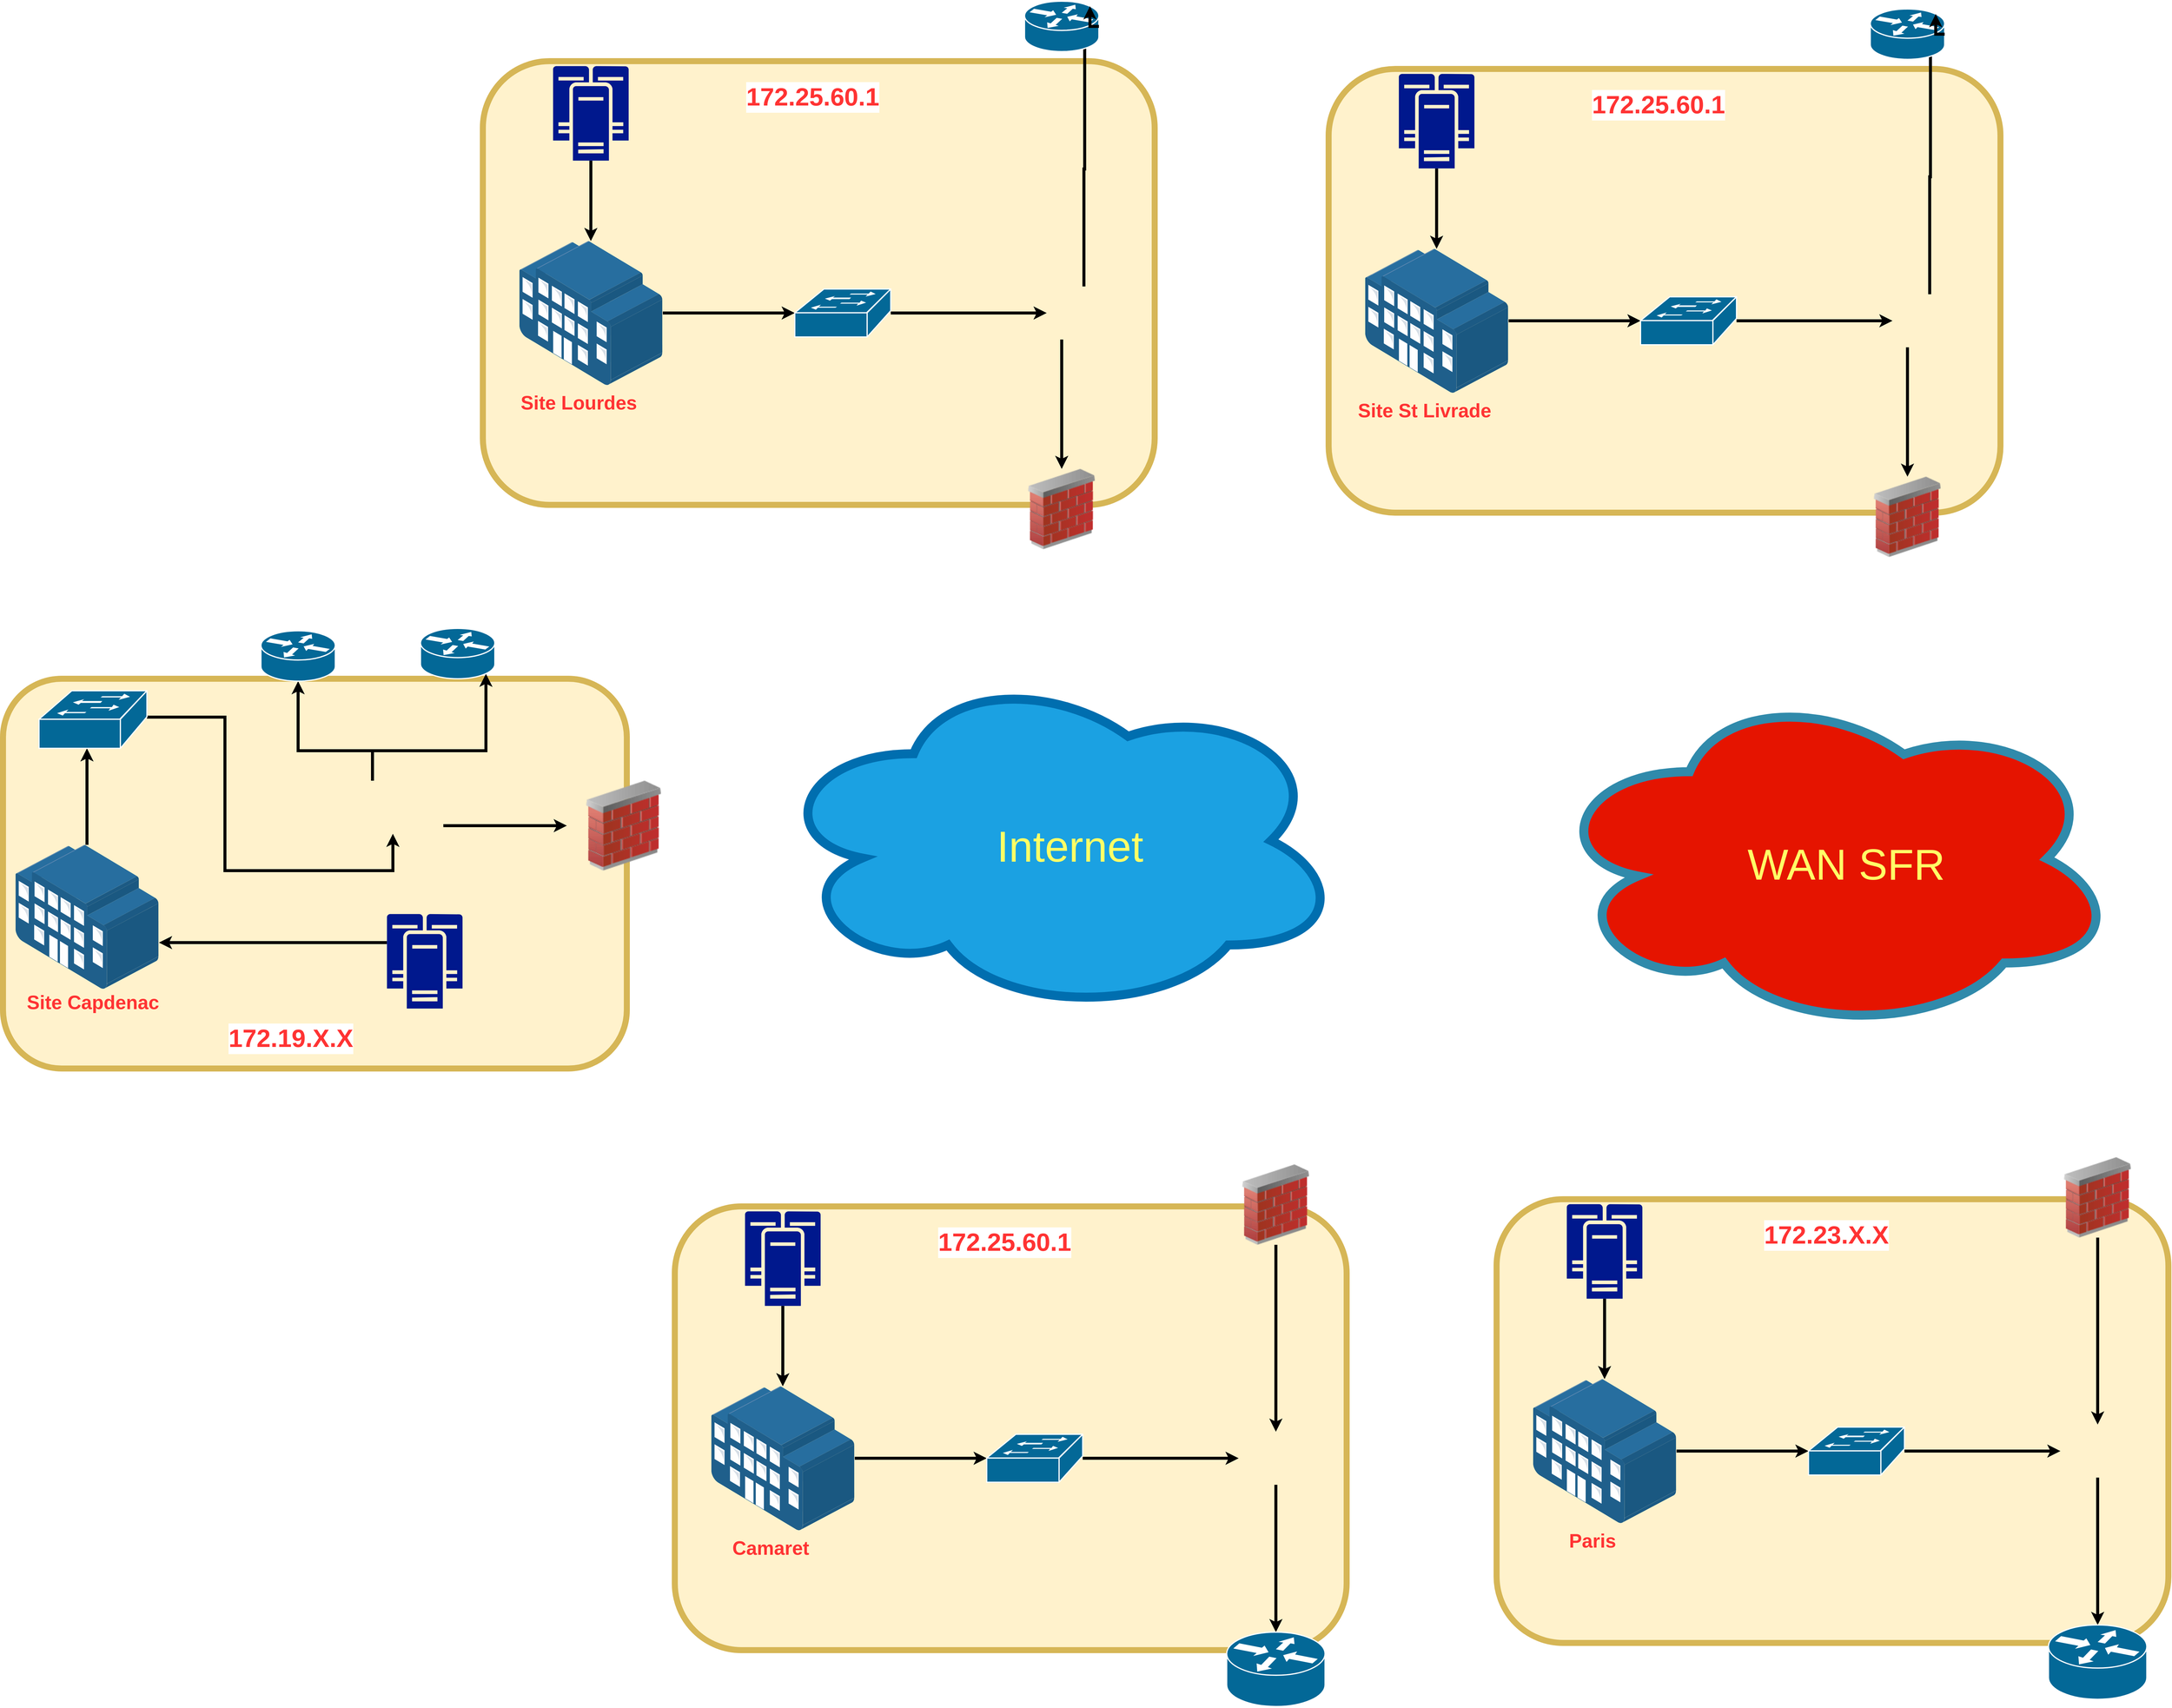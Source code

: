 <mxfile version="14.5.1" type="device"><diagram id="l2aKFoh6-Bn0gOPZ2l0T" name="Page-1"><mxGraphModel dx="3704" dy="3491" grid="1" gridSize="10" guides="1" tooltips="1" connect="1" arrows="1" fold="1" page="1" pageScale="1" pageWidth="1169" pageHeight="827" math="0" shadow="0"><root><mxCell id="0"/><mxCell id="1" parent="0"/><mxCell id="MeoReN63lovVgYWTJvPZ-53" value="" style="ellipse;shape=cloud;whiteSpace=wrap;html=1;fillColor=#e51400;strokeWidth=15;perimeterSpacing=10;fontColor=#ffffff;strokeColor=#308AAB;" vertex="1" parent="1"><mxGeometry x="2583.5" y="320" width="953" height="580" as="geometry"/></mxCell><mxCell id="xgIudTKWsbTS0p0rVDBy-1" value="" style="rounded=1;whiteSpace=wrap;html=1;fillColor=#fff2cc;strokeColor=#d6b656;strokeWidth=10;" parent="1" vertex="1"><mxGeometry x="10" y="310" width="1040" height="650" as="geometry"/></mxCell><mxCell id="xgIudTKWsbTS0p0rVDBy-3" value="" style="image;html=1;image=img/lib/clip_art/networking/Firewall_02_128x128.png;strokeWidth=10;" parent="1" vertex="1"><mxGeometry x="950" y="480" width="190" height="150" as="geometry"/></mxCell><mxCell id="xgIudTKWsbTS0p0rVDBy-13" style="edgeStyle=orthogonalEdgeStyle;rounded=0;orthogonalLoop=1;jettySize=auto;html=1;strokeWidth=5;" parent="1" source="xgIudTKWsbTS0p0rVDBy-4" target="xgIudTKWsbTS0p0rVDBy-5" edge="1"><mxGeometry relative="1" as="geometry"><Array as="points"><mxPoint x="150" y="470"/><mxPoint x="150" y="470"/></Array></mxGeometry></mxCell><mxCell id="xgIudTKWsbTS0p0rVDBy-4" value="" style="points=[];aspect=fixed;html=1;align=center;shadow=0;dashed=0;image;image=img/lib/allied_telesis/buildings/Large_Building.svg;strokeWidth=10;" parent="1" vertex="1"><mxGeometry x="30" y="587" width="240" height="240" as="geometry"/></mxCell><mxCell id="xgIudTKWsbTS0p0rVDBy-14" style="edgeStyle=orthogonalEdgeStyle;rounded=0;orthogonalLoop=1;jettySize=auto;html=1;strokeWidth=5;" parent="1" source="xgIudTKWsbTS0p0rVDBy-5" target="xgIudTKWsbTS0p0rVDBy-10" edge="1"><mxGeometry relative="1" as="geometry"><Array as="points"><mxPoint x="380" y="374"/><mxPoint x="380" y="630"/><mxPoint x="660" y="630"/></Array></mxGeometry></mxCell><mxCell id="xgIudTKWsbTS0p0rVDBy-5" value="" style="shape=mxgraph.cisco.switches.workgroup_switch;html=1;pointerEvents=1;dashed=0;fillColor=#036897;strokeColor=#ffffff;strokeWidth=2;verticalLabelPosition=bottom;verticalAlign=top;align=center;outlineConnect=0;" parent="1" vertex="1"><mxGeometry x="70" y="330" width="180" height="96" as="geometry"/></mxCell><mxCell id="xgIudTKWsbTS0p0rVDBy-8" value="&lt;font style=&quot;font-size: 32px&quot; color=&quot;#ff3333&quot;&gt;&lt;b&gt;Site Capdenac&lt;/b&gt;&lt;/font&gt;" style="text;html=1;strokeColor=none;fillColor=none;align=center;verticalAlign=middle;whiteSpace=wrap;rounded=0;" parent="1" vertex="1"><mxGeometry x="10" y="840" width="300" height="20" as="geometry"/></mxCell><mxCell id="xgIudTKWsbTS0p0rVDBy-56" style="edgeStyle=orthogonalEdgeStyle;rounded=0;orthogonalLoop=1;jettySize=auto;html=1;entryX=0.5;entryY=1;entryDx=0;entryDy=0;entryPerimeter=0;strokeWidth=5;" parent="1" source="xgIudTKWsbTS0p0rVDBy-10" target="xgIudTKWsbTS0p0rVDBy-17" edge="1"><mxGeometry relative="1" as="geometry"><Array as="points"><mxPoint x="626" y="430"/><mxPoint x="502" y="430"/></Array></mxGeometry></mxCell><mxCell id="xgIudTKWsbTS0p0rVDBy-57" style="edgeStyle=orthogonalEdgeStyle;rounded=0;orthogonalLoop=1;jettySize=auto;html=1;entryX=0.88;entryY=0.9;entryDx=0;entryDy=0;entryPerimeter=0;strokeWidth=5;" parent="1" source="xgIudTKWsbTS0p0rVDBy-10" target="xgIudTKWsbTS0p0rVDBy-16" edge="1"><mxGeometry relative="1" as="geometry"><Array as="points"><mxPoint x="626" y="430"/><mxPoint x="815" y="430"/></Array></mxGeometry></mxCell><mxCell id="xgIudTKWsbTS0p0rVDBy-58" style="edgeStyle=orthogonalEdgeStyle;rounded=0;orthogonalLoop=1;jettySize=auto;html=1;strokeWidth=5;" parent="1" source="xgIudTKWsbTS0p0rVDBy-10" target="xgIudTKWsbTS0p0rVDBy-3" edge="1"><mxGeometry relative="1" as="geometry"><Array as="points"><mxPoint x="800" y="555"/><mxPoint x="800" y="555"/></Array></mxGeometry></mxCell><mxCell id="xgIudTKWsbTS0p0rVDBy-10" value="" style="shape=image;verticalLabelPosition=bottom;labelBackgroundColor=#ffffff;verticalAlign=top;aspect=fixed;imageAspect=0;image=https://blog.boll.ch/wp-content/uploads/2019/07/featuredimage-watchguard-transparent.png;" parent="1" vertex="1"><mxGeometry x="620" y="480" width="124.1" height="88.54" as="geometry"/></mxCell><mxCell id="xgIudTKWsbTS0p0rVDBy-12" style="edgeStyle=orthogonalEdgeStyle;rounded=0;orthogonalLoop=1;jettySize=auto;html=1;strokeWidth=5;" parent="1" source="xgIudTKWsbTS0p0rVDBy-11" target="xgIudTKWsbTS0p0rVDBy-4" edge="1"><mxGeometry relative="1" as="geometry"><Array as="points"><mxPoint x="490" y="750"/><mxPoint x="490" y="750"/></Array></mxGeometry></mxCell><mxCell id="xgIudTKWsbTS0p0rVDBy-11" value="" style="aspect=fixed;pointerEvents=1;shadow=0;dashed=0;html=1;strokeColor=none;labelPosition=center;verticalLabelPosition=bottom;verticalAlign=top;align=center;fillColor=#00188D;shape=mxgraph.mscae.enterprise.cluster_server" parent="1" vertex="1"><mxGeometry x="650" y="702.37" width="126.1" height="157.63" as="geometry"/></mxCell><mxCell id="xgIudTKWsbTS0p0rVDBy-16" value="" style="shape=mxgraph.cisco.routers.router;html=1;pointerEvents=1;dashed=0;fillColor=#036897;strokeColor=#ffffff;strokeWidth=2;verticalLabelPosition=bottom;verticalAlign=top;align=center;outlineConnect=0;" parent="1" vertex="1"><mxGeometry x="706" y="226" width="124" height="84" as="geometry"/></mxCell><mxCell id="xgIudTKWsbTS0p0rVDBy-17" value="" style="shape=mxgraph.cisco.routers.router;html=1;pointerEvents=1;dashed=0;fillColor=#036897;strokeColor=#ffffff;strokeWidth=2;verticalLabelPosition=bottom;verticalAlign=top;align=center;outlineConnect=0;" parent="1" vertex="1"><mxGeometry x="440" y="230" width="124" height="84" as="geometry"/></mxCell><mxCell id="xgIudTKWsbTS0p0rVDBy-21" value="&lt;font color=&quot;#ff3333&quot; size=&quot;1&quot;&gt;&lt;b style=&quot;font-size: 42px&quot;&gt;172.19.X.X&lt;/b&gt;&lt;/font&gt;" style="text;html=1;align=center;verticalAlign=middle;whiteSpace=wrap;rounded=0;labelBackgroundColor=#ffffff;" parent="1" vertex="1"><mxGeometry x="340" y="900" width="300" height="20" as="geometry"/></mxCell><mxCell id="xgIudTKWsbTS0p0rVDBy-37" value="" style="rounded=1;whiteSpace=wrap;html=1;fillColor=#fff2cc;strokeColor=#d6b656;strokeWidth=10;" parent="1" vertex="1"><mxGeometry x="810" y="-720" width="1120" height="740" as="geometry"/></mxCell><mxCell id="xgIudTKWsbTS0p0rVDBy-38" value="" style="image;html=1;image=img/lib/clip_art/networking/Firewall_02_128x128.png;strokeWidth=10;" parent="1" vertex="1"><mxGeometry x="1700" y="-40" width="150" height="134" as="geometry"/></mxCell><mxCell id="xgIudTKWsbTS0p0rVDBy-39" style="edgeStyle=orthogonalEdgeStyle;rounded=0;orthogonalLoop=1;jettySize=auto;html=1;strokeWidth=5;" parent="1" source="xgIudTKWsbTS0p0rVDBy-40" target="xgIudTKWsbTS0p0rVDBy-42" edge="1"><mxGeometry relative="1" as="geometry"/></mxCell><mxCell id="xgIudTKWsbTS0p0rVDBy-40" value="" style="points=[];aspect=fixed;html=1;align=center;shadow=0;dashed=0;image;image=img/lib/allied_telesis/buildings/Large_Building.svg;strokeWidth=10;" parent="1" vertex="1"><mxGeometry x="870" y="-420" width="240" height="240" as="geometry"/></mxCell><mxCell id="xgIudTKWsbTS0p0rVDBy-62" style="edgeStyle=orthogonalEdgeStyle;rounded=0;orthogonalLoop=1;jettySize=auto;html=1;entryX=0;entryY=0.5;entryDx=0;entryDy=0;strokeWidth=5;" parent="1" source="xgIudTKWsbTS0p0rVDBy-42" target="xgIudTKWsbTS0p0rVDBy-46" edge="1"><mxGeometry relative="1" as="geometry"/></mxCell><mxCell id="xgIudTKWsbTS0p0rVDBy-42" value="" style="shape=mxgraph.cisco.switches.workgroup_switch;html=1;pointerEvents=1;dashed=0;fillColor=#036897;strokeColor=#ffffff;strokeWidth=2;verticalLabelPosition=bottom;verticalAlign=top;align=center;outlineConnect=0;" parent="1" vertex="1"><mxGeometry x="1330" y="-340" width="160" height="80" as="geometry"/></mxCell><mxCell id="xgIudTKWsbTS0p0rVDBy-67" style="edgeStyle=orthogonalEdgeStyle;rounded=0;orthogonalLoop=1;jettySize=auto;html=1;strokeWidth=5;" parent="1" source="xgIudTKWsbTS0p0rVDBy-46" target="xgIudTKWsbTS0p0rVDBy-38" edge="1"><mxGeometry relative="1" as="geometry"><Array as="points"><mxPoint x="1775" y="-190"/><mxPoint x="1775" y="-190"/></Array></mxGeometry></mxCell><mxCell id="xgIudTKWsbTS0p0rVDBy-70" style="edgeStyle=orthogonalEdgeStyle;rounded=0;orthogonalLoop=1;jettySize=auto;html=1;entryX=0.809;entryY=0.635;entryDx=0;entryDy=0;entryPerimeter=0;strokeWidth=5;" parent="1" source="xgIudTKWsbTS0p0rVDBy-46" target="xgIudTKWsbTS0p0rVDBy-49" edge="1"><mxGeometry relative="1" as="geometry"/></mxCell><mxCell id="xgIudTKWsbTS0p0rVDBy-46" value="" style="shape=image;verticalLabelPosition=bottom;labelBackgroundColor=#ffffff;verticalAlign=top;aspect=fixed;imageAspect=0;image=https://blog.boll.ch/wp-content/uploads/2019/07/featuredimage-watchguard-transparent.png;" parent="1" vertex="1"><mxGeometry x="1750" y="-344.27" width="124.1" height="88.54" as="geometry"/></mxCell><mxCell id="xgIudTKWsbTS0p0rVDBy-59" style="edgeStyle=orthogonalEdgeStyle;rounded=0;orthogonalLoop=1;jettySize=auto;html=1;strokeWidth=5;" parent="1" source="xgIudTKWsbTS0p0rVDBy-48" target="xgIudTKWsbTS0p0rVDBy-40" edge="1"><mxGeometry relative="1" as="geometry"/></mxCell><mxCell id="xgIudTKWsbTS0p0rVDBy-48" value="" style="aspect=fixed;pointerEvents=1;shadow=0;dashed=0;html=1;strokeColor=none;labelPosition=center;verticalLabelPosition=bottom;verticalAlign=top;align=center;fillColor=#00188D;shape=mxgraph.mscae.enterprise.cluster_server" parent="1" vertex="1"><mxGeometry x="926.95" y="-711.81" width="126.1" height="157.63" as="geometry"/></mxCell><mxCell id="xgIudTKWsbTS0p0rVDBy-49" value="" style="shape=mxgraph.cisco.routers.router;html=1;pointerEvents=1;dashed=0;fillColor=#036897;strokeColor=#ffffff;strokeWidth=2;verticalLabelPosition=bottom;verticalAlign=top;align=center;outlineConnect=0;" parent="1" vertex="1"><mxGeometry x="1713" y="-820" width="124" height="84" as="geometry"/></mxCell><mxCell id="xgIudTKWsbTS0p0rVDBy-51" value="&lt;font color=&quot;#ff3333&quot; size=&quot;1&quot;&gt;&lt;b style=&quot;font-size: 42px&quot;&gt;172.25.60.1&lt;/b&gt;&lt;/font&gt;" style="text;html=1;strokeColor=none;fillColor=none;align=center;verticalAlign=middle;whiteSpace=wrap;rounded=0;labelBackgroundColor=#FFFFFF;" parent="1" vertex="1"><mxGeometry x="1210" y="-670" width="300" height="20" as="geometry"/></mxCell><mxCell id="xgIudTKWsbTS0p0rVDBy-52" value="&lt;font style=&quot;font-size: 32px&quot; color=&quot;#ff3333&quot;&gt;&lt;b&gt;Site Lourdes&lt;/b&gt;&lt;/font&gt;" style="text;html=1;strokeColor=none;fillColor=none;align=center;verticalAlign=middle;whiteSpace=wrap;rounded=0;" parent="1" vertex="1"><mxGeometry x="820" y="-160" width="300" height="20" as="geometry"/></mxCell><mxCell id="xgIudTKWsbTS0p0rVDBy-69" style="edgeStyle=orthogonalEdgeStyle;rounded=0;orthogonalLoop=1;jettySize=auto;html=1;exitX=1;exitY=0.5;exitDx=0;exitDy=0;exitPerimeter=0;entryX=0.88;entryY=0.1;entryDx=0;entryDy=0;entryPerimeter=0;strokeWidth=5;" parent="1" source="xgIudTKWsbTS0p0rVDBy-49" target="xgIudTKWsbTS0p0rVDBy-49" edge="1"><mxGeometry relative="1" as="geometry"/></mxCell><mxCell id="MeoReN63lovVgYWTJvPZ-1" value="" style="rounded=1;whiteSpace=wrap;html=1;fillColor=#fff2cc;strokeColor=#d6b656;strokeWidth=10;" vertex="1" parent="1"><mxGeometry x="2220" y="-707" width="1120" height="740" as="geometry"/></mxCell><mxCell id="MeoReN63lovVgYWTJvPZ-2" value="" style="image;html=1;image=img/lib/clip_art/networking/Firewall_02_128x128.png;strokeWidth=10;" vertex="1" parent="1"><mxGeometry x="3110" y="-27" width="150" height="134" as="geometry"/></mxCell><mxCell id="MeoReN63lovVgYWTJvPZ-3" style="edgeStyle=orthogonalEdgeStyle;rounded=0;orthogonalLoop=1;jettySize=auto;html=1;strokeWidth=5;" edge="1" parent="1" source="MeoReN63lovVgYWTJvPZ-4" target="MeoReN63lovVgYWTJvPZ-6"><mxGeometry relative="1" as="geometry"/></mxCell><mxCell id="MeoReN63lovVgYWTJvPZ-4" value="" style="points=[];aspect=fixed;html=1;align=center;shadow=0;dashed=0;image;image=img/lib/allied_telesis/buildings/Large_Building.svg;strokeWidth=10;" vertex="1" parent="1"><mxGeometry x="2280" y="-407" width="240" height="240" as="geometry"/></mxCell><mxCell id="MeoReN63lovVgYWTJvPZ-5" style="edgeStyle=orthogonalEdgeStyle;rounded=0;orthogonalLoop=1;jettySize=auto;html=1;entryX=0;entryY=0.5;entryDx=0;entryDy=0;strokeWidth=5;" edge="1" parent="1" source="MeoReN63lovVgYWTJvPZ-6" target="MeoReN63lovVgYWTJvPZ-9"><mxGeometry relative="1" as="geometry"/></mxCell><mxCell id="MeoReN63lovVgYWTJvPZ-6" value="" style="shape=mxgraph.cisco.switches.workgroup_switch;html=1;pointerEvents=1;dashed=0;fillColor=#036897;strokeColor=#ffffff;strokeWidth=2;verticalLabelPosition=bottom;verticalAlign=top;align=center;outlineConnect=0;" vertex="1" parent="1"><mxGeometry x="2740" y="-327" width="160" height="80" as="geometry"/></mxCell><mxCell id="MeoReN63lovVgYWTJvPZ-7" style="edgeStyle=orthogonalEdgeStyle;rounded=0;orthogonalLoop=1;jettySize=auto;html=1;strokeWidth=5;" edge="1" parent="1" source="MeoReN63lovVgYWTJvPZ-9" target="MeoReN63lovVgYWTJvPZ-2"><mxGeometry relative="1" as="geometry"><Array as="points"><mxPoint x="3185" y="-177"/><mxPoint x="3185" y="-177"/></Array></mxGeometry></mxCell><mxCell id="MeoReN63lovVgYWTJvPZ-8" style="edgeStyle=orthogonalEdgeStyle;rounded=0;orthogonalLoop=1;jettySize=auto;html=1;entryX=0.809;entryY=0.635;entryDx=0;entryDy=0;entryPerimeter=0;strokeWidth=5;" edge="1" parent="1" source="MeoReN63lovVgYWTJvPZ-9" target="MeoReN63lovVgYWTJvPZ-12"><mxGeometry relative="1" as="geometry"/></mxCell><mxCell id="MeoReN63lovVgYWTJvPZ-9" value="" style="shape=image;verticalLabelPosition=bottom;labelBackgroundColor=#ffffff;verticalAlign=top;aspect=fixed;imageAspect=0;image=https://blog.boll.ch/wp-content/uploads/2019/07/featuredimage-watchguard-transparent.png;" vertex="1" parent="1"><mxGeometry x="3160" y="-331.27" width="124.1" height="88.54" as="geometry"/></mxCell><mxCell id="MeoReN63lovVgYWTJvPZ-10" style="edgeStyle=orthogonalEdgeStyle;rounded=0;orthogonalLoop=1;jettySize=auto;html=1;strokeWidth=5;" edge="1" parent="1" source="MeoReN63lovVgYWTJvPZ-11" target="MeoReN63lovVgYWTJvPZ-4"><mxGeometry relative="1" as="geometry"/></mxCell><mxCell id="MeoReN63lovVgYWTJvPZ-11" value="" style="aspect=fixed;pointerEvents=1;shadow=0;dashed=0;html=1;strokeColor=none;labelPosition=center;verticalLabelPosition=bottom;verticalAlign=top;align=center;fillColor=#00188D;shape=mxgraph.mscae.enterprise.cluster_server" vertex="1" parent="1"><mxGeometry x="2336.95" y="-698.81" width="126.1" height="157.63" as="geometry"/></mxCell><mxCell id="MeoReN63lovVgYWTJvPZ-12" value="" style="shape=mxgraph.cisco.routers.router;html=1;pointerEvents=1;dashed=0;fillColor=#036897;strokeColor=#ffffff;strokeWidth=2;verticalLabelPosition=bottom;verticalAlign=top;align=center;outlineConnect=0;" vertex="1" parent="1"><mxGeometry x="3123" y="-807" width="124" height="84" as="geometry"/></mxCell><mxCell id="MeoReN63lovVgYWTJvPZ-13" value="&lt;font color=&quot;#ff3333&quot; size=&quot;1&quot;&gt;&lt;b style=&quot;font-size: 42px&quot;&gt;172.25.60.1&lt;/b&gt;&lt;/font&gt;" style="text;html=1;strokeColor=none;fillColor=none;align=center;verticalAlign=middle;whiteSpace=wrap;rounded=0;labelBackgroundColor=#FFFFFF;" vertex="1" parent="1"><mxGeometry x="2620" y="-657" width="300" height="20" as="geometry"/></mxCell><mxCell id="MeoReN63lovVgYWTJvPZ-14" value="&lt;font style=&quot;font-size: 32px&quot; color=&quot;#ff3333&quot;&gt;&lt;b&gt;Site St Livrade&lt;/b&gt;&lt;/font&gt;" style="text;html=1;strokeColor=none;fillColor=none;align=center;verticalAlign=middle;whiteSpace=wrap;rounded=0;" vertex="1" parent="1"><mxGeometry x="2230" y="-147" width="300" height="20" as="geometry"/></mxCell><mxCell id="MeoReN63lovVgYWTJvPZ-15" style="edgeStyle=orthogonalEdgeStyle;rounded=0;orthogonalLoop=1;jettySize=auto;html=1;exitX=1;exitY=0.5;exitDx=0;exitDy=0;exitPerimeter=0;entryX=0.88;entryY=0.1;entryDx=0;entryDy=0;entryPerimeter=0;strokeWidth=5;" edge="1" parent="1" source="MeoReN63lovVgYWTJvPZ-12" target="MeoReN63lovVgYWTJvPZ-12"><mxGeometry relative="1" as="geometry"/></mxCell><mxCell id="MeoReN63lovVgYWTJvPZ-20" value="" style="rounded=1;whiteSpace=wrap;html=1;fillColor=#fff2cc;strokeColor=#d6b656;strokeWidth=10;" vertex="1" parent="1"><mxGeometry x="1130" y="1190" width="1120" height="740" as="geometry"/></mxCell><mxCell id="MeoReN63lovVgYWTJvPZ-35" style="edgeStyle=orthogonalEdgeStyle;rounded=0;orthogonalLoop=1;jettySize=auto;html=1;strokeWidth=5;" edge="1" parent="1" source="MeoReN63lovVgYWTJvPZ-21" target="MeoReN63lovVgYWTJvPZ-28"><mxGeometry relative="1" as="geometry"/></mxCell><mxCell id="MeoReN63lovVgYWTJvPZ-21" value="" style="image;html=1;image=img/lib/clip_art/networking/Firewall_02_128x128.png;strokeWidth=10;" vertex="1" parent="1"><mxGeometry x="2057.05" y="1120" width="150" height="134" as="geometry"/></mxCell><mxCell id="MeoReN63lovVgYWTJvPZ-22" style="edgeStyle=orthogonalEdgeStyle;rounded=0;orthogonalLoop=1;jettySize=auto;html=1;strokeWidth=5;" edge="1" parent="1" source="MeoReN63lovVgYWTJvPZ-23" target="MeoReN63lovVgYWTJvPZ-25"><mxGeometry relative="1" as="geometry"/></mxCell><mxCell id="MeoReN63lovVgYWTJvPZ-23" value="" style="points=[];aspect=fixed;html=1;align=center;shadow=0;dashed=0;image;image=img/lib/allied_telesis/buildings/Large_Building.svg;strokeWidth=10;" vertex="1" parent="1"><mxGeometry x="1190" y="1490" width="240" height="240" as="geometry"/></mxCell><mxCell id="MeoReN63lovVgYWTJvPZ-24" style="edgeStyle=orthogonalEdgeStyle;rounded=0;orthogonalLoop=1;jettySize=auto;html=1;entryX=0;entryY=0.5;entryDx=0;entryDy=0;strokeWidth=5;" edge="1" parent="1" source="MeoReN63lovVgYWTJvPZ-25" target="MeoReN63lovVgYWTJvPZ-28"><mxGeometry relative="1" as="geometry"/></mxCell><mxCell id="MeoReN63lovVgYWTJvPZ-25" value="" style="shape=mxgraph.cisco.switches.workgroup_switch;html=1;pointerEvents=1;dashed=0;fillColor=#036897;strokeColor=#ffffff;strokeWidth=2;verticalLabelPosition=bottom;verticalAlign=top;align=center;outlineConnect=0;" vertex="1" parent="1"><mxGeometry x="1650" y="1570" width="160" height="80" as="geometry"/></mxCell><mxCell id="MeoReN63lovVgYWTJvPZ-36" style="edgeStyle=orthogonalEdgeStyle;rounded=0;orthogonalLoop=1;jettySize=auto;html=1;strokeWidth=5;" edge="1" parent="1" source="MeoReN63lovVgYWTJvPZ-28" target="MeoReN63lovVgYWTJvPZ-31"><mxGeometry relative="1" as="geometry"/></mxCell><mxCell id="MeoReN63lovVgYWTJvPZ-28" value="" style="shape=image;verticalLabelPosition=bottom;labelBackgroundColor=#ffffff;verticalAlign=top;aspect=fixed;imageAspect=0;image=https://blog.boll.ch/wp-content/uploads/2019/07/featuredimage-watchguard-transparent.png;" vertex="1" parent="1"><mxGeometry x="2070" y="1565.73" width="124.1" height="88.54" as="geometry"/></mxCell><mxCell id="MeoReN63lovVgYWTJvPZ-29" style="edgeStyle=orthogonalEdgeStyle;rounded=0;orthogonalLoop=1;jettySize=auto;html=1;strokeWidth=5;" edge="1" parent="1" source="MeoReN63lovVgYWTJvPZ-30" target="MeoReN63lovVgYWTJvPZ-23"><mxGeometry relative="1" as="geometry"/></mxCell><mxCell id="MeoReN63lovVgYWTJvPZ-30" value="" style="aspect=fixed;pointerEvents=1;shadow=0;dashed=0;html=1;strokeColor=none;labelPosition=center;verticalLabelPosition=bottom;verticalAlign=top;align=center;fillColor=#00188D;shape=mxgraph.mscae.enterprise.cluster_server" vertex="1" parent="1"><mxGeometry x="1246.95" y="1198.19" width="126.1" height="157.63" as="geometry"/></mxCell><mxCell id="MeoReN63lovVgYWTJvPZ-31" value="" style="shape=mxgraph.cisco.routers.router;html=1;pointerEvents=1;dashed=0;fillColor=#036897;strokeColor=#ffffff;strokeWidth=2;verticalLabelPosition=bottom;verticalAlign=top;align=center;outlineConnect=0;" vertex="1" parent="1"><mxGeometry x="2050.05" y="1900" width="164" height="124" as="geometry"/></mxCell><mxCell id="MeoReN63lovVgYWTJvPZ-32" value="&lt;font color=&quot;#ff3333&quot; size=&quot;1&quot;&gt;&lt;b style=&quot;font-size: 42px&quot;&gt;172.25.60.1&lt;/b&gt;&lt;/font&gt;" style="text;html=1;strokeColor=none;fillColor=none;align=center;verticalAlign=middle;whiteSpace=wrap;rounded=0;labelBackgroundColor=#FFFFFF;" vertex="1" parent="1"><mxGeometry x="1530" y="1240" width="300" height="20" as="geometry"/></mxCell><mxCell id="MeoReN63lovVgYWTJvPZ-33" value="&lt;font style=&quot;font-size: 32px&quot; color=&quot;#ff3333&quot;&gt;&lt;b&gt;Camaret&lt;/b&gt;&lt;/font&gt;" style="text;html=1;strokeColor=none;fillColor=none;align=center;verticalAlign=middle;whiteSpace=wrap;rounded=0;" vertex="1" parent="1"><mxGeometry x="1140" y="1750" width="300" height="20" as="geometry"/></mxCell><mxCell id="MeoReN63lovVgYWTJvPZ-37" value="" style="rounded=1;whiteSpace=wrap;html=1;fillColor=#fff2cc;strokeColor=#d6b656;strokeWidth=10;" vertex="1" parent="1"><mxGeometry x="2500" y="1178" width="1120" height="740" as="geometry"/></mxCell><mxCell id="MeoReN63lovVgYWTJvPZ-38" style="edgeStyle=orthogonalEdgeStyle;rounded=0;orthogonalLoop=1;jettySize=auto;html=1;strokeWidth=5;" edge="1" parent="1" source="MeoReN63lovVgYWTJvPZ-39" target="MeoReN63lovVgYWTJvPZ-45"><mxGeometry relative="1" as="geometry"/></mxCell><mxCell id="MeoReN63lovVgYWTJvPZ-39" value="" style="image;html=1;image=img/lib/clip_art/networking/Firewall_02_128x128.png;strokeWidth=10;" vertex="1" parent="1"><mxGeometry x="3427.05" y="1108" width="150" height="134" as="geometry"/></mxCell><mxCell id="MeoReN63lovVgYWTJvPZ-40" style="edgeStyle=orthogonalEdgeStyle;rounded=0;orthogonalLoop=1;jettySize=auto;html=1;strokeWidth=5;" edge="1" parent="1" source="MeoReN63lovVgYWTJvPZ-41" target="MeoReN63lovVgYWTJvPZ-43"><mxGeometry relative="1" as="geometry"/></mxCell><mxCell id="MeoReN63lovVgYWTJvPZ-41" value="" style="points=[];aspect=fixed;html=1;align=center;shadow=0;dashed=0;image;image=img/lib/allied_telesis/buildings/Large_Building.svg;strokeWidth=10;" vertex="1" parent="1"><mxGeometry x="2560" y="1478" width="240" height="240" as="geometry"/></mxCell><mxCell id="MeoReN63lovVgYWTJvPZ-42" style="edgeStyle=orthogonalEdgeStyle;rounded=0;orthogonalLoop=1;jettySize=auto;html=1;entryX=0;entryY=0.5;entryDx=0;entryDy=0;strokeWidth=5;" edge="1" parent="1" source="MeoReN63lovVgYWTJvPZ-43" target="MeoReN63lovVgYWTJvPZ-45"><mxGeometry relative="1" as="geometry"/></mxCell><mxCell id="MeoReN63lovVgYWTJvPZ-43" value="" style="shape=mxgraph.cisco.switches.workgroup_switch;html=1;pointerEvents=1;dashed=0;fillColor=#036897;strokeColor=#ffffff;strokeWidth=2;verticalLabelPosition=bottom;verticalAlign=top;align=center;outlineConnect=0;" vertex="1" parent="1"><mxGeometry x="3020" y="1558" width="160" height="80" as="geometry"/></mxCell><mxCell id="MeoReN63lovVgYWTJvPZ-44" style="edgeStyle=orthogonalEdgeStyle;rounded=0;orthogonalLoop=1;jettySize=auto;html=1;strokeWidth=5;" edge="1" parent="1" source="MeoReN63lovVgYWTJvPZ-45" target="MeoReN63lovVgYWTJvPZ-48"><mxGeometry relative="1" as="geometry"/></mxCell><mxCell id="MeoReN63lovVgYWTJvPZ-45" value="" style="shape=image;verticalLabelPosition=bottom;labelBackgroundColor=#ffffff;verticalAlign=top;aspect=fixed;imageAspect=0;image=https://blog.boll.ch/wp-content/uploads/2019/07/featuredimage-watchguard-transparent.png;" vertex="1" parent="1"><mxGeometry x="3440" y="1553.73" width="124.1" height="88.54" as="geometry"/></mxCell><mxCell id="MeoReN63lovVgYWTJvPZ-46" style="edgeStyle=orthogonalEdgeStyle;rounded=0;orthogonalLoop=1;jettySize=auto;html=1;strokeWidth=5;" edge="1" parent="1" source="MeoReN63lovVgYWTJvPZ-47" target="MeoReN63lovVgYWTJvPZ-41"><mxGeometry relative="1" as="geometry"/></mxCell><mxCell id="MeoReN63lovVgYWTJvPZ-47" value="" style="aspect=fixed;pointerEvents=1;shadow=0;dashed=0;html=1;strokeColor=none;labelPosition=center;verticalLabelPosition=bottom;verticalAlign=top;align=center;fillColor=#00188D;shape=mxgraph.mscae.enterprise.cluster_server" vertex="1" parent="1"><mxGeometry x="2616.95" y="1186.19" width="126.1" height="157.63" as="geometry"/></mxCell><mxCell id="MeoReN63lovVgYWTJvPZ-48" value="" style="shape=mxgraph.cisco.routers.router;html=1;pointerEvents=1;dashed=0;fillColor=#036897;strokeColor=#ffffff;strokeWidth=2;verticalLabelPosition=bottom;verticalAlign=top;align=center;outlineConnect=0;" vertex="1" parent="1"><mxGeometry x="3420.05" y="1888" width="164" height="124" as="geometry"/></mxCell><mxCell id="MeoReN63lovVgYWTJvPZ-49" value="&lt;font color=&quot;#ff3333&quot; size=&quot;1&quot;&gt;&lt;b style=&quot;font-size: 42px&quot;&gt;172.23.X.X&lt;/b&gt;&lt;/font&gt;" style="text;html=1;strokeColor=none;fillColor=none;align=center;verticalAlign=middle;whiteSpace=wrap;rounded=0;labelBackgroundColor=#FFFFFF;" vertex="1" parent="1"><mxGeometry x="2900" y="1228" width="300" height="20" as="geometry"/></mxCell><mxCell id="MeoReN63lovVgYWTJvPZ-50" value="&lt;font style=&quot;font-size: 32px&quot; color=&quot;#ff3333&quot;&gt;&lt;b&gt;Paris&lt;/b&gt;&lt;/font&gt;" style="text;html=1;strokeColor=none;fillColor=none;align=center;verticalAlign=middle;whiteSpace=wrap;rounded=0;" vertex="1" parent="1"><mxGeometry x="2510" y="1738" width="300" height="20" as="geometry"/></mxCell><mxCell id="MeoReN63lovVgYWTJvPZ-52" value="&lt;font style=&quot;font-size: 72px&quot;&gt;WAN SFR&lt;/font&gt;" style="text;html=1;strokeColor=none;fillColor=none;align=center;verticalAlign=middle;whiteSpace=wrap;rounded=0;labelBackgroundColor=none;fontColor=#FFFF66;" vertex="1" parent="1"><mxGeometry x="2881.5" y="570" width="402" height="100" as="geometry"/></mxCell><mxCell id="MeoReN63lovVgYWTJvPZ-55" value="" style="ellipse;shape=cloud;whiteSpace=wrap;html=1;fillColor=#1ba1e2;strokeWidth=15;perimeterSpacing=10;fontColor=#ffffff;strokeColor=#006EAF;" vertex="1" parent="1"><mxGeometry x="1290" y="290" width="953" height="580" as="geometry"/></mxCell><mxCell id="MeoReN63lovVgYWTJvPZ-56" value="&lt;font style=&quot;font-size: 72px&quot;&gt;Internet&lt;/font&gt;" style="text;html=1;strokeColor=none;fillColor=none;align=center;verticalAlign=middle;whiteSpace=wrap;rounded=0;labelBackgroundColor=none;fontColor=#FFFF66;" vertex="1" parent="1"><mxGeometry x="1588" y="540" width="402" height="100" as="geometry"/></mxCell></root></mxGraphModel></diagram></mxfile>